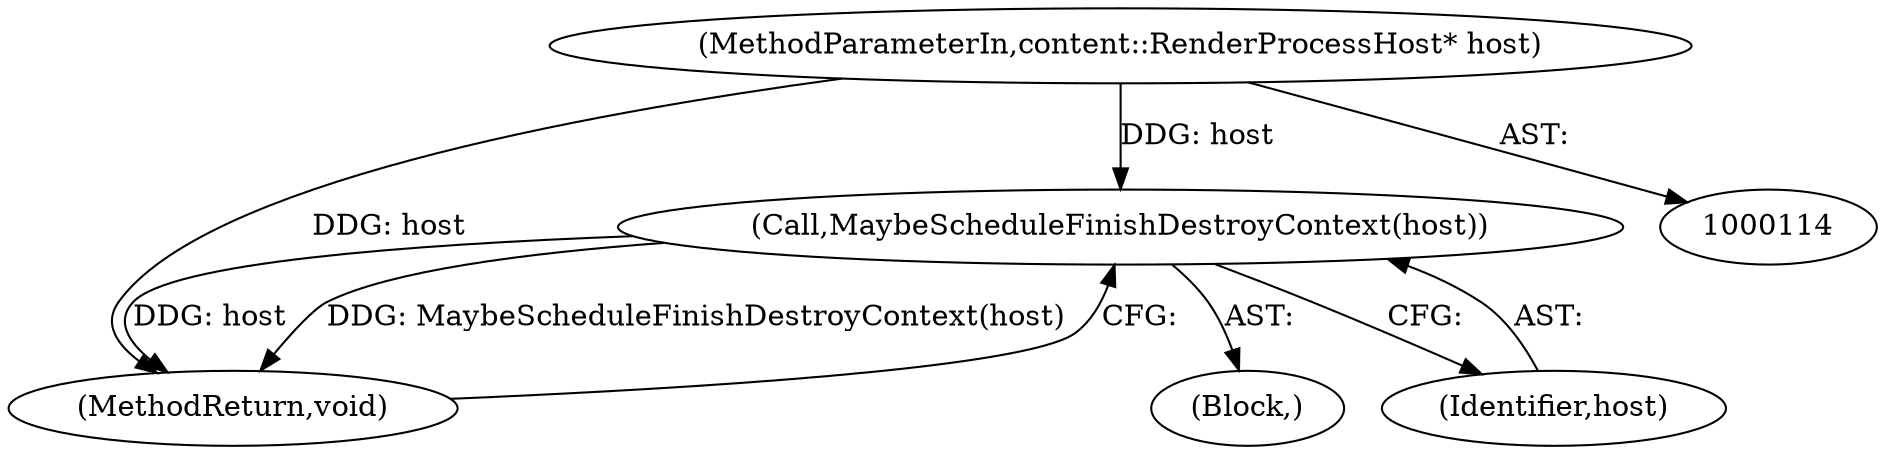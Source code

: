 digraph "0_launchpad_29014da83e5fc358d6bff0f574e9ed45e61a35ac_9@pointer" {
"1000115" [label="(MethodParameterIn,content::RenderProcessHost* host)"];
"1000128" [label="(Call,MaybeScheduleFinishDestroyContext(host))"];
"1000130" [label="(MethodReturn,void)"];
"1000128" [label="(Call,MaybeScheduleFinishDestroyContext(host))"];
"1000115" [label="(MethodParameterIn,content::RenderProcessHost* host)"];
"1000116" [label="(Block,)"];
"1000129" [label="(Identifier,host)"];
"1000115" -> "1000114"  [label="AST: "];
"1000115" -> "1000130"  [label="DDG: host"];
"1000115" -> "1000128"  [label="DDG: host"];
"1000128" -> "1000116"  [label="AST: "];
"1000128" -> "1000129"  [label="CFG: "];
"1000129" -> "1000128"  [label="AST: "];
"1000130" -> "1000128"  [label="CFG: "];
"1000128" -> "1000130"  [label="DDG: host"];
"1000128" -> "1000130"  [label="DDG: MaybeScheduleFinishDestroyContext(host)"];
}
